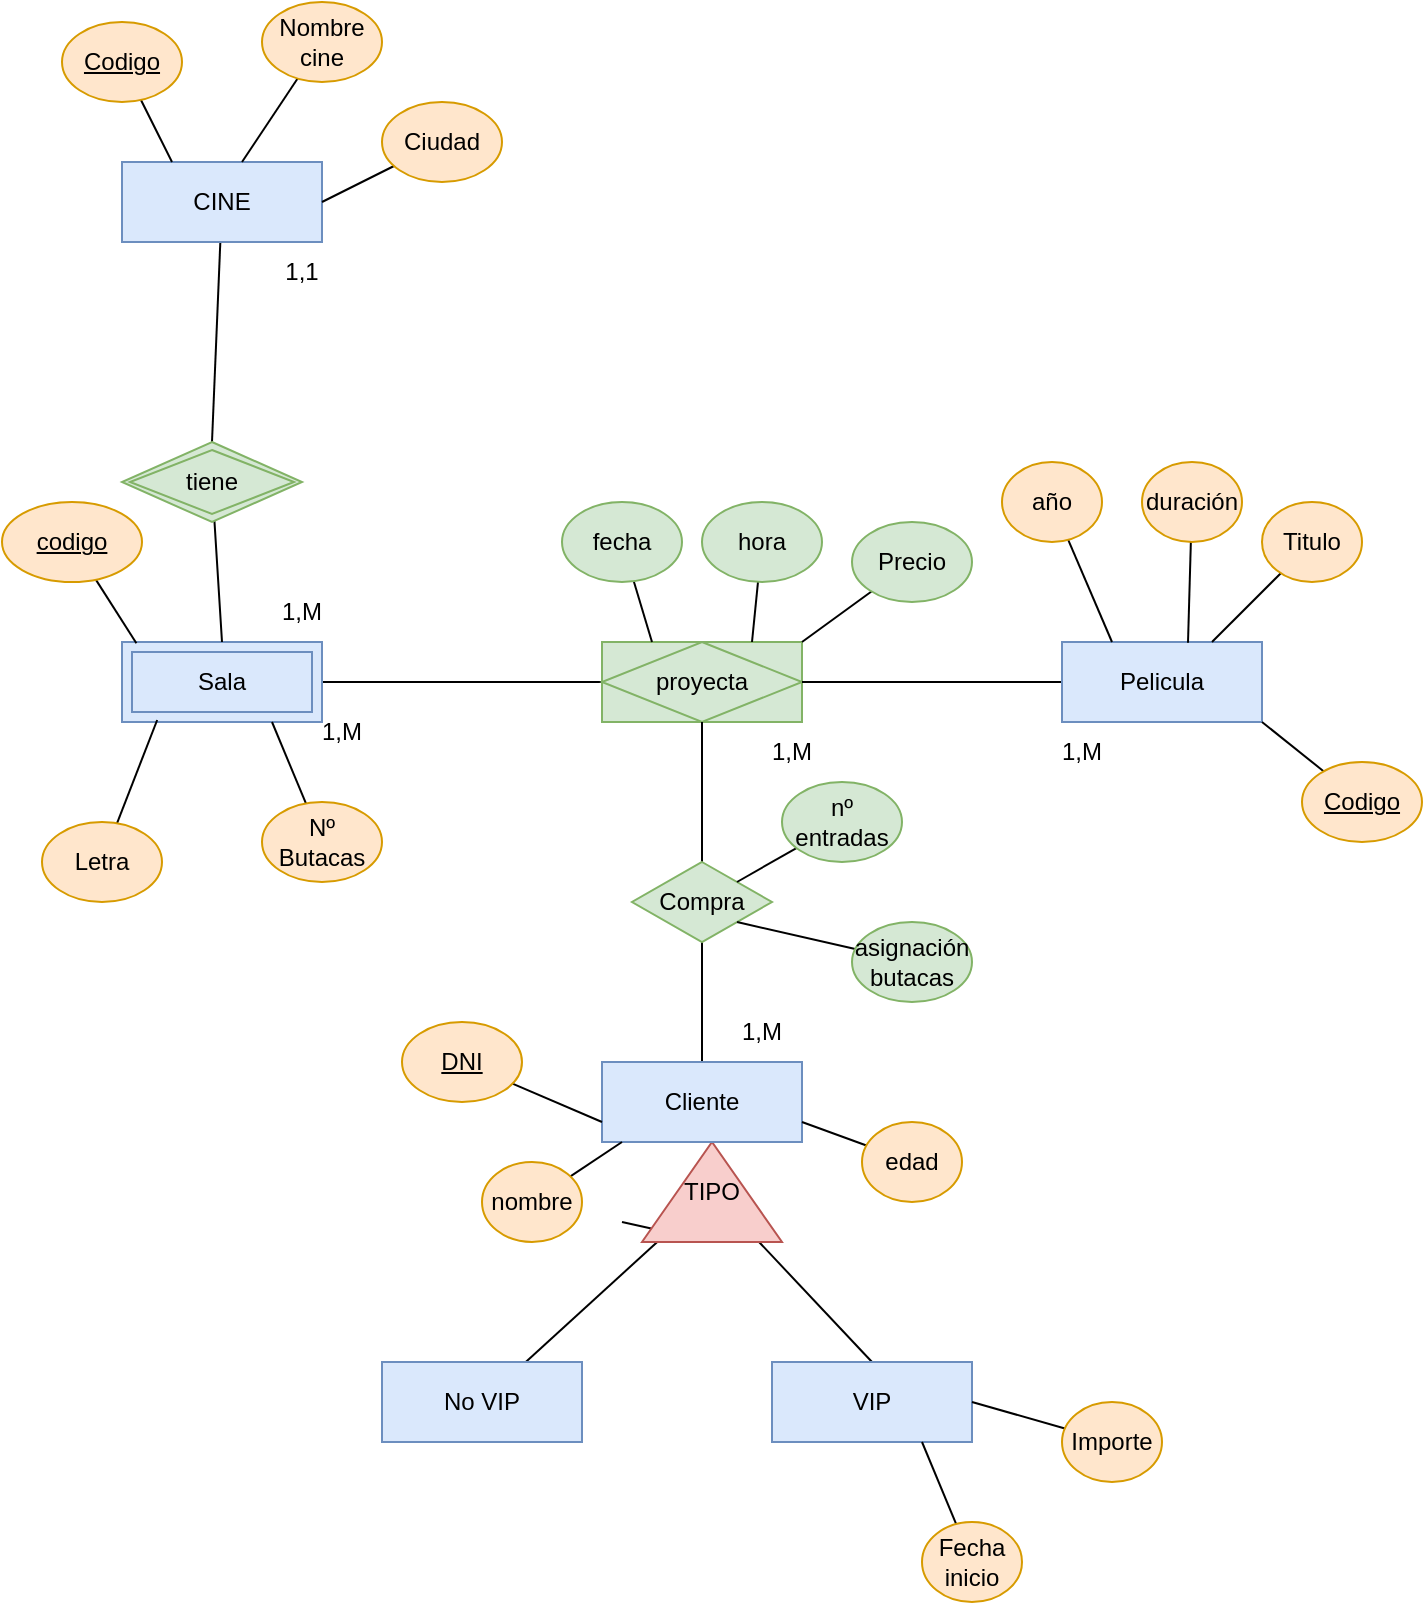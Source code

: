 <mxfile version="20.5.3" type="device"><diagram id="R2lEEEUBdFMjLlhIrx00" name="Page-1"><mxGraphModel dx="1038" dy="579" grid="1" gridSize="10" guides="1" tooltips="1" connect="1" arrows="1" fold="1" page="1" pageScale="1" pageWidth="850" pageHeight="1100" math="0" shadow="0" extFonts="Permanent Marker^https://fonts.googleapis.com/css?family=Permanent+Marker"><root><mxCell id="0"/><mxCell id="1" parent="0"/><mxCell id="hO4VgpUfnktBZBa2ktyh-5" style="rounded=0;orthogonalLoop=1;jettySize=auto;html=1;entryX=0.5;entryY=0;entryDx=0;entryDy=0;endArrow=none;endFill=0;" parent="1" source="hO4VgpUfnktBZBa2ktyh-1" target="hO4VgpUfnktBZBa2ktyh-4" edge="1"><mxGeometry relative="1" as="geometry"/></mxCell><mxCell id="hO4VgpUfnktBZBa2ktyh-1" value="CINE" style="whiteSpace=wrap;html=1;align=center;fillColor=#dae8fc;strokeColor=#6c8ebf;" parent="1" vertex="1"><mxGeometry x="70" y="120" width="100" height="40" as="geometry"/></mxCell><mxCell id="hO4VgpUfnktBZBa2ktyh-8" style="edgeStyle=none;rounded=0;orthogonalLoop=1;jettySize=auto;html=1;entryX=0;entryY=0.5;entryDx=0;entryDy=0;endArrow=none;endFill=0;" parent="1" source="hO4VgpUfnktBZBa2ktyh-3" target="hO4VgpUfnktBZBa2ktyh-7" edge="1"><mxGeometry relative="1" as="geometry"/></mxCell><mxCell id="hO4VgpUfnktBZBa2ktyh-3" value="Sala" style="shape=ext;margin=3;double=1;whiteSpace=wrap;html=1;align=center;fillColor=#dae8fc;strokeColor=#6c8ebf;" parent="1" vertex="1"><mxGeometry x="70" y="360" width="100" height="40" as="geometry"/></mxCell><mxCell id="hO4VgpUfnktBZBa2ktyh-6" style="edgeStyle=none;rounded=0;orthogonalLoop=1;jettySize=auto;html=1;entryX=0.5;entryY=0;entryDx=0;entryDy=0;endArrow=none;endFill=0;" parent="1" source="hO4VgpUfnktBZBa2ktyh-4" target="hO4VgpUfnktBZBa2ktyh-3" edge="1"><mxGeometry relative="1" as="geometry"/></mxCell><mxCell id="hO4VgpUfnktBZBa2ktyh-4" value="tiene" style="shape=rhombus;double=1;perimeter=rhombusPerimeter;whiteSpace=wrap;html=1;align=center;fillColor=#d5e8d4;strokeColor=#82b366;" parent="1" vertex="1"><mxGeometry x="70" y="260" width="90" height="40" as="geometry"/></mxCell><mxCell id="hO4VgpUfnktBZBa2ktyh-7" value="proyecta" style="shape=associativeEntity;whiteSpace=wrap;html=1;align=center;fillColor=#d5e8d4;strokeColor=#82b366;" parent="1" vertex="1"><mxGeometry x="310" y="360" width="100" height="40" as="geometry"/></mxCell><mxCell id="hO4VgpUfnktBZBa2ktyh-9" value="Cliente" style="whiteSpace=wrap;html=1;align=center;" parent="1" vertex="1"><mxGeometry x="310" y="570" width="100" height="40" as="geometry"/></mxCell><mxCell id="hO4VgpUfnktBZBa2ktyh-12" style="edgeStyle=none;rounded=0;orthogonalLoop=1;jettySize=auto;html=1;entryX=1;entryY=0.5;entryDx=0;entryDy=0;endArrow=none;endFill=0;" parent="1" source="hO4VgpUfnktBZBa2ktyh-10" target="hO4VgpUfnktBZBa2ktyh-7" edge="1"><mxGeometry relative="1" as="geometry"/></mxCell><mxCell id="hO4VgpUfnktBZBa2ktyh-10" value="Pelicula" style="whiteSpace=wrap;html=1;align=center;fillColor=#dae8fc;strokeColor=#6c8ebf;" parent="1" vertex="1"><mxGeometry x="540" y="360" width="100" height="40" as="geometry"/></mxCell><mxCell id="hO4VgpUfnktBZBa2ktyh-14" style="edgeStyle=none;rounded=0;orthogonalLoop=1;jettySize=auto;html=1;entryX=0.5;entryY=1;entryDx=0;entryDy=0;endArrow=none;endFill=0;" parent="1" source="hO4VgpUfnktBZBa2ktyh-13" target="hO4VgpUfnktBZBa2ktyh-7" edge="1"><mxGeometry relative="1" as="geometry"/></mxCell><mxCell id="hO4VgpUfnktBZBa2ktyh-15" style="edgeStyle=none;rounded=0;orthogonalLoop=1;jettySize=auto;html=1;endArrow=none;endFill=0;" parent="1" source="hO4VgpUfnktBZBa2ktyh-13" target="hO4VgpUfnktBZBa2ktyh-9" edge="1"><mxGeometry relative="1" as="geometry"/></mxCell><mxCell id="hO4VgpUfnktBZBa2ktyh-13" value="Compra" style="shape=rhombus;perimeter=rhombusPerimeter;whiteSpace=wrap;html=1;align=center;fillColor=#d5e8d4;strokeColor=#82b366;" parent="1" vertex="1"><mxGeometry x="325" y="470" width="70" height="40" as="geometry"/></mxCell><mxCell id="hO4VgpUfnktBZBa2ktyh-18" style="edgeStyle=none;rounded=0;orthogonalLoop=1;jettySize=auto;html=1;endArrow=none;endFill=0;" parent="1" source="hO4VgpUfnktBZBa2ktyh-16" target="hO4VgpUfnktBZBa2ktyh-17" edge="1"><mxGeometry relative="1" as="geometry"/></mxCell><mxCell id="hO4VgpUfnktBZBa2ktyh-20" style="edgeStyle=none;rounded=0;orthogonalLoop=1;jettySize=auto;html=1;entryX=0.5;entryY=0;entryDx=0;entryDy=0;endArrow=none;endFill=0;" parent="1" source="hO4VgpUfnktBZBa2ktyh-16" target="hO4VgpUfnktBZBa2ktyh-19" edge="1"><mxGeometry relative="1" as="geometry"/></mxCell><mxCell id="hO4VgpUfnktBZBa2ktyh-71" style="edgeStyle=none;rounded=0;orthogonalLoop=1;jettySize=auto;html=1;exitX=0;exitY=0.5;exitDx=0;exitDy=0;endArrow=none;endFill=0;" parent="1" source="hO4VgpUfnktBZBa2ktyh-16" edge="1"><mxGeometry relative="1" as="geometry"><mxPoint x="320" y="650" as="targetPoint"/></mxGeometry></mxCell><mxCell id="hO4VgpUfnktBZBa2ktyh-16" value="TIPO" style="triangle;whiteSpace=wrap;html=1;direction=north;fillColor=#f8cecc;strokeColor=#b85450;" parent="1" vertex="1"><mxGeometry x="330" y="610" width="70" height="50" as="geometry"/></mxCell><mxCell id="hO4VgpUfnktBZBa2ktyh-17" value="No VIP" style="whiteSpace=wrap;html=1;align=center;" parent="1" vertex="1"><mxGeometry x="200" y="720" width="100" height="40" as="geometry"/></mxCell><mxCell id="hO4VgpUfnktBZBa2ktyh-19" value="VIP" style="whiteSpace=wrap;html=1;align=center;" parent="1" vertex="1"><mxGeometry x="395" y="720" width="100" height="40" as="geometry"/></mxCell><mxCell id="hO4VgpUfnktBZBa2ktyh-21" value="Cliente" style="whiteSpace=wrap;html=1;align=center;fillColor=#dae8fc;strokeColor=#6c8ebf;" parent="1" vertex="1"><mxGeometry x="310" y="570" width="100" height="40" as="geometry"/></mxCell><mxCell id="hO4VgpUfnktBZBa2ktyh-22" value="VIP" style="whiteSpace=wrap;html=1;align=center;fillColor=#dae8fc;strokeColor=#6c8ebf;" parent="1" vertex="1"><mxGeometry x="395" y="720" width="100" height="40" as="geometry"/></mxCell><mxCell id="hO4VgpUfnktBZBa2ktyh-23" value="No VIP" style="whiteSpace=wrap;html=1;align=center;fillColor=#dae8fc;strokeColor=#6c8ebf;" parent="1" vertex="1"><mxGeometry x="200" y="720" width="100" height="40" as="geometry"/></mxCell><mxCell id="hO4VgpUfnktBZBa2ktyh-31" style="edgeStyle=none;rounded=0;orthogonalLoop=1;jettySize=auto;html=1;entryX=0.25;entryY=0;entryDx=0;entryDy=0;endArrow=none;endFill=0;" parent="1" source="hO4VgpUfnktBZBa2ktyh-24" target="hO4VgpUfnktBZBa2ktyh-1" edge="1"><mxGeometry relative="1" as="geometry"/></mxCell><mxCell id="hO4VgpUfnktBZBa2ktyh-24" value="Codigo" style="ellipse;whiteSpace=wrap;html=1;align=center;fontStyle=4;fillColor=#ffe6cc;strokeColor=#d79b00;" parent="1" vertex="1"><mxGeometry x="40" y="50" width="60" height="40" as="geometry"/></mxCell><mxCell id="hO4VgpUfnktBZBa2ktyh-30" style="edgeStyle=none;rounded=0;orthogonalLoop=1;jettySize=auto;html=1;entryX=1;entryY=1;entryDx=0;entryDy=0;endArrow=none;endFill=0;" parent="1" source="hO4VgpUfnktBZBa2ktyh-26" target="hO4VgpUfnktBZBa2ktyh-10" edge="1"><mxGeometry relative="1" as="geometry"/></mxCell><mxCell id="hO4VgpUfnktBZBa2ktyh-26" value="Codigo" style="ellipse;whiteSpace=wrap;html=1;align=center;fontStyle=4;fillColor=#ffe6cc;strokeColor=#d79b00;" parent="1" vertex="1"><mxGeometry x="660" y="420" width="60" height="40" as="geometry"/></mxCell><mxCell id="hO4VgpUfnktBZBa2ktyh-28" style="edgeStyle=none;rounded=0;orthogonalLoop=1;jettySize=auto;html=1;entryX=0;entryY=0.75;entryDx=0;entryDy=0;endArrow=none;endFill=0;" parent="1" source="hO4VgpUfnktBZBa2ktyh-27" target="hO4VgpUfnktBZBa2ktyh-21" edge="1"><mxGeometry relative="1" as="geometry"/></mxCell><mxCell id="hO4VgpUfnktBZBa2ktyh-27" value="DNI" style="ellipse;whiteSpace=wrap;html=1;align=center;fontStyle=4;fillColor=#ffe6cc;strokeColor=#d79b00;" parent="1" vertex="1"><mxGeometry x="210" y="550" width="60" height="40" as="geometry"/></mxCell><mxCell id="hO4VgpUfnktBZBa2ktyh-33" style="edgeStyle=none;rounded=0;orthogonalLoop=1;jettySize=auto;html=1;entryX=0.176;entryY=0.975;entryDx=0;entryDy=0;entryPerimeter=0;endArrow=none;endFill=0;" parent="1" source="hO4VgpUfnktBZBa2ktyh-32" target="hO4VgpUfnktBZBa2ktyh-3" edge="1"><mxGeometry relative="1" as="geometry"/></mxCell><mxCell id="hO4VgpUfnktBZBa2ktyh-32" value="Letra" style="ellipse;whiteSpace=wrap;html=1;align=center;fillColor=#ffe6cc;strokeColor=#d79b00;" parent="1" vertex="1"><mxGeometry x="30" y="450" width="60" height="40" as="geometry"/></mxCell><mxCell id="hO4VgpUfnktBZBa2ktyh-35" style="edgeStyle=none;rounded=0;orthogonalLoop=1;jettySize=auto;html=1;entryX=0.75;entryY=1;entryDx=0;entryDy=0;endArrow=none;endFill=0;" parent="1" source="hO4VgpUfnktBZBa2ktyh-34" target="hO4VgpUfnktBZBa2ktyh-3" edge="1"><mxGeometry relative="1" as="geometry"/></mxCell><mxCell id="hO4VgpUfnktBZBa2ktyh-34" value="Nº Butacas" style="ellipse;whiteSpace=wrap;html=1;align=center;fillColor=#ffe6cc;strokeColor=#d79b00;" parent="1" vertex="1"><mxGeometry x="140" y="440" width="60" height="40" as="geometry"/></mxCell><mxCell id="hO4VgpUfnktBZBa2ktyh-37" style="edgeStyle=none;rounded=0;orthogonalLoop=1;jettySize=auto;html=1;endArrow=none;endFill=0;" parent="1" source="hO4VgpUfnktBZBa2ktyh-36" edge="1"><mxGeometry relative="1" as="geometry"><mxPoint x="130" y="120" as="targetPoint"/></mxGeometry></mxCell><mxCell id="hO4VgpUfnktBZBa2ktyh-36" value="Nombre cine" style="ellipse;whiteSpace=wrap;html=1;align=center;fillColor=#ffe6cc;strokeColor=#d79b00;" parent="1" vertex="1"><mxGeometry x="140" y="40" width="60" height="40" as="geometry"/></mxCell><mxCell id="hO4VgpUfnktBZBa2ktyh-39" style="edgeStyle=none;rounded=0;orthogonalLoop=1;jettySize=auto;html=1;entryX=1;entryY=0.5;entryDx=0;entryDy=0;endArrow=none;endFill=0;" parent="1" source="hO4VgpUfnktBZBa2ktyh-38" target="hO4VgpUfnktBZBa2ktyh-1" edge="1"><mxGeometry relative="1" as="geometry"/></mxCell><mxCell id="hO4VgpUfnktBZBa2ktyh-38" value="Ciudad" style="ellipse;whiteSpace=wrap;html=1;align=center;fillColor=#ffe6cc;strokeColor=#d79b00;" parent="1" vertex="1"><mxGeometry x="200" y="90" width="60" height="40" as="geometry"/></mxCell><mxCell id="hO4VgpUfnktBZBa2ktyh-43" style="edgeStyle=none;rounded=0;orthogonalLoop=1;jettySize=auto;html=1;entryX=0.25;entryY=0;entryDx=0;entryDy=0;endArrow=none;endFill=0;" parent="1" source="hO4VgpUfnktBZBa2ktyh-40" target="hO4VgpUfnktBZBa2ktyh-7" edge="1"><mxGeometry relative="1" as="geometry"/></mxCell><mxCell id="hO4VgpUfnktBZBa2ktyh-40" value="fecha" style="ellipse;whiteSpace=wrap;html=1;align=center;fillColor=#d5e8d4;strokeColor=#82b366;" parent="1" vertex="1"><mxGeometry x="290" y="290" width="60" height="40" as="geometry"/></mxCell><mxCell id="hO4VgpUfnktBZBa2ktyh-42" style="edgeStyle=none;rounded=0;orthogonalLoop=1;jettySize=auto;html=1;entryX=0.75;entryY=0;entryDx=0;entryDy=0;endArrow=none;endFill=0;" parent="1" source="hO4VgpUfnktBZBa2ktyh-41" target="hO4VgpUfnktBZBa2ktyh-7" edge="1"><mxGeometry relative="1" as="geometry"/></mxCell><mxCell id="hO4VgpUfnktBZBa2ktyh-41" value="hora" style="ellipse;whiteSpace=wrap;html=1;align=center;fillColor=#d5e8d4;strokeColor=#82b366;" parent="1" vertex="1"><mxGeometry x="360" y="290" width="60" height="40" as="geometry"/></mxCell><mxCell id="hO4VgpUfnktBZBa2ktyh-45" style="edgeStyle=none;rounded=0;orthogonalLoop=1;jettySize=auto;html=1;entryX=1;entryY=0;entryDx=0;entryDy=0;endArrow=none;endFill=0;" parent="1" source="hO4VgpUfnktBZBa2ktyh-44" target="hO4VgpUfnktBZBa2ktyh-7" edge="1"><mxGeometry relative="1" as="geometry"/></mxCell><mxCell id="hO4VgpUfnktBZBa2ktyh-44" value="Precio" style="ellipse;whiteSpace=wrap;html=1;align=center;fillColor=#d5e8d4;strokeColor=#82b366;" parent="1" vertex="1"><mxGeometry x="435" y="300" width="60" height="40" as="geometry"/></mxCell><mxCell id="hO4VgpUfnktBZBa2ktyh-47" style="edgeStyle=none;rounded=0;orthogonalLoop=1;jettySize=auto;html=1;entryX=0.75;entryY=0;entryDx=0;entryDy=0;endArrow=none;endFill=0;" parent="1" source="hO4VgpUfnktBZBa2ktyh-46" target="hO4VgpUfnktBZBa2ktyh-10" edge="1"><mxGeometry relative="1" as="geometry"/></mxCell><mxCell id="hO4VgpUfnktBZBa2ktyh-46" value="Titulo" style="ellipse;whiteSpace=wrap;html=1;align=center;fillColor=#ffe6cc;strokeColor=#d79b00;" parent="1" vertex="1"><mxGeometry x="640" y="290" width="50" height="40" as="geometry"/></mxCell><mxCell id="hO4VgpUfnktBZBa2ktyh-49" style="edgeStyle=none;rounded=0;orthogonalLoop=1;jettySize=auto;html=1;entryX=0.25;entryY=0;entryDx=0;entryDy=0;endArrow=none;endFill=0;" parent="1" source="hO4VgpUfnktBZBa2ktyh-48" target="hO4VgpUfnktBZBa2ktyh-10" edge="1"><mxGeometry relative="1" as="geometry"/></mxCell><mxCell id="hO4VgpUfnktBZBa2ktyh-48" value="año" style="ellipse;whiteSpace=wrap;html=1;align=center;fillColor=#ffe6cc;strokeColor=#d79b00;" parent="1" vertex="1"><mxGeometry x="510" y="270" width="50" height="40" as="geometry"/></mxCell><mxCell id="hO4VgpUfnktBZBa2ktyh-51" style="edgeStyle=none;rounded=0;orthogonalLoop=1;jettySize=auto;html=1;entryX=0.63;entryY=0.01;entryDx=0;entryDy=0;entryPerimeter=0;endArrow=none;endFill=0;" parent="1" source="hO4VgpUfnktBZBa2ktyh-50" target="hO4VgpUfnktBZBa2ktyh-10" edge="1"><mxGeometry relative="1" as="geometry"/></mxCell><mxCell id="hO4VgpUfnktBZBa2ktyh-50" value="duración" style="ellipse;whiteSpace=wrap;html=1;align=center;fillColor=#ffe6cc;strokeColor=#d79b00;" parent="1" vertex="1"><mxGeometry x="580" y="270" width="50" height="40" as="geometry"/></mxCell><mxCell id="hO4VgpUfnktBZBa2ktyh-53" style="edgeStyle=none;rounded=0;orthogonalLoop=1;jettySize=auto;html=1;entryX=1;entryY=0;entryDx=0;entryDy=0;endArrow=none;endFill=0;" parent="1" source="hO4VgpUfnktBZBa2ktyh-52" target="hO4VgpUfnktBZBa2ktyh-13" edge="1"><mxGeometry relative="1" as="geometry"/></mxCell><mxCell id="hO4VgpUfnktBZBa2ktyh-52" value="nº entradas" style="ellipse;whiteSpace=wrap;html=1;align=center;fillColor=#d5e8d4;strokeColor=#82b366;" parent="1" vertex="1"><mxGeometry x="400" y="430" width="60" height="40" as="geometry"/></mxCell><mxCell id="hO4VgpUfnktBZBa2ktyh-55" style="edgeStyle=none;rounded=0;orthogonalLoop=1;jettySize=auto;html=1;entryX=1;entryY=1;entryDx=0;entryDy=0;endArrow=none;endFill=0;" parent="1" source="hO4VgpUfnktBZBa2ktyh-54" target="hO4VgpUfnktBZBa2ktyh-13" edge="1"><mxGeometry relative="1" as="geometry"/></mxCell><mxCell id="hO4VgpUfnktBZBa2ktyh-54" value="asignación butacas" style="ellipse;whiteSpace=wrap;html=1;align=center;fillColor=#d5e8d4;strokeColor=#82b366;" parent="1" vertex="1"><mxGeometry x="435" y="500" width="60" height="40" as="geometry"/></mxCell><mxCell id="hO4VgpUfnktBZBa2ktyh-57" style="edgeStyle=none;rounded=0;orthogonalLoop=1;jettySize=auto;html=1;entryX=0.1;entryY=1;entryDx=0;entryDy=0;entryPerimeter=0;endArrow=none;endFill=0;" parent="1" source="hO4VgpUfnktBZBa2ktyh-56" target="hO4VgpUfnktBZBa2ktyh-21" edge="1"><mxGeometry relative="1" as="geometry"/></mxCell><mxCell id="hO4VgpUfnktBZBa2ktyh-56" value="nombre" style="ellipse;whiteSpace=wrap;html=1;align=center;fillColor=#ffe6cc;strokeColor=#d79b00;" parent="1" vertex="1"><mxGeometry x="250" y="620" width="50" height="40" as="geometry"/></mxCell><mxCell id="hO4VgpUfnktBZBa2ktyh-59" style="edgeStyle=none;rounded=0;orthogonalLoop=1;jettySize=auto;html=1;entryX=1;entryY=0.75;entryDx=0;entryDy=0;endArrow=none;endFill=0;" parent="1" source="hO4VgpUfnktBZBa2ktyh-58" target="hO4VgpUfnktBZBa2ktyh-21" edge="1"><mxGeometry relative="1" as="geometry"/></mxCell><mxCell id="hO4VgpUfnktBZBa2ktyh-58" value="edad" style="ellipse;whiteSpace=wrap;html=1;align=center;fillColor=#ffe6cc;strokeColor=#d79b00;" parent="1" vertex="1"><mxGeometry x="440" y="600" width="50" height="40" as="geometry"/></mxCell><mxCell id="hO4VgpUfnktBZBa2ktyh-61" style="edgeStyle=none;rounded=0;orthogonalLoop=1;jettySize=auto;html=1;entryX=1;entryY=0.5;entryDx=0;entryDy=0;endArrow=none;endFill=0;" parent="1" source="hO4VgpUfnktBZBa2ktyh-60" target="hO4VgpUfnktBZBa2ktyh-22" edge="1"><mxGeometry relative="1" as="geometry"/></mxCell><mxCell id="hO4VgpUfnktBZBa2ktyh-60" value="Importe" style="ellipse;whiteSpace=wrap;html=1;align=center;fillColor=#ffe6cc;strokeColor=#d79b00;" parent="1" vertex="1"><mxGeometry x="540" y="740" width="50" height="40" as="geometry"/></mxCell><mxCell id="hO4VgpUfnktBZBa2ktyh-63" style="edgeStyle=none;rounded=0;orthogonalLoop=1;jettySize=auto;html=1;entryX=0.75;entryY=1;entryDx=0;entryDy=0;endArrow=none;endFill=0;" parent="1" source="hO4VgpUfnktBZBa2ktyh-62" target="hO4VgpUfnktBZBa2ktyh-22" edge="1"><mxGeometry relative="1" as="geometry"/></mxCell><mxCell id="hO4VgpUfnktBZBa2ktyh-62" value="Fecha inicio" style="ellipse;whiteSpace=wrap;html=1;align=center;fillColor=#ffe6cc;strokeColor=#d79b00;" parent="1" vertex="1"><mxGeometry x="470" y="800" width="50" height="40" as="geometry"/></mxCell><mxCell id="hO4VgpUfnktBZBa2ktyh-64" value="1,M" style="text;html=1;strokeColor=none;fillColor=none;align=center;verticalAlign=middle;whiteSpace=wrap;rounded=0;" parent="1" vertex="1"><mxGeometry x="130" y="330" width="60" height="30" as="geometry"/></mxCell><mxCell id="hO4VgpUfnktBZBa2ktyh-65" value="1,1" style="text;html=1;strokeColor=none;fillColor=none;align=center;verticalAlign=middle;whiteSpace=wrap;rounded=0;" parent="1" vertex="1"><mxGeometry x="130" y="160" width="60" height="30" as="geometry"/></mxCell><mxCell id="hO4VgpUfnktBZBa2ktyh-66" value="1,M" style="text;html=1;strokeColor=none;fillColor=none;align=center;verticalAlign=middle;whiteSpace=wrap;rounded=0;" parent="1" vertex="1"><mxGeometry x="520" y="400" width="60" height="30" as="geometry"/></mxCell><mxCell id="hO4VgpUfnktBZBa2ktyh-68" value="1,M" style="text;html=1;strokeColor=none;fillColor=none;align=center;verticalAlign=middle;whiteSpace=wrap;rounded=0;" parent="1" vertex="1"><mxGeometry x="150" y="390" width="60" height="30" as="geometry"/></mxCell><mxCell id="hO4VgpUfnktBZBa2ktyh-69" value="1,M" style="text;html=1;strokeColor=none;fillColor=none;align=center;verticalAlign=middle;whiteSpace=wrap;rounded=0;" parent="1" vertex="1"><mxGeometry x="375" y="400" width="60" height="30" as="geometry"/></mxCell><mxCell id="hO4VgpUfnktBZBa2ktyh-70" value="1,M" style="text;html=1;strokeColor=none;fillColor=none;align=center;verticalAlign=middle;whiteSpace=wrap;rounded=0;" parent="1" vertex="1"><mxGeometry x="360" y="540" width="60" height="30" as="geometry"/></mxCell><mxCell id="OODppuZXHQQFucq5CPXl-3" style="edgeStyle=none;rounded=0;orthogonalLoop=1;jettySize=auto;html=1;entryX=0.072;entryY=0.015;entryDx=0;entryDy=0;entryPerimeter=0;endArrow=none;endFill=0;" edge="1" parent="1" source="OODppuZXHQQFucq5CPXl-2" target="hO4VgpUfnktBZBa2ktyh-3"><mxGeometry relative="1" as="geometry"/></mxCell><mxCell id="OODppuZXHQQFucq5CPXl-2" value="codigo" style="ellipse;whiteSpace=wrap;html=1;align=center;fontStyle=4;fillColor=#ffe6cc;strokeColor=#d79b00;" vertex="1" parent="1"><mxGeometry x="10" y="290" width="70" height="40" as="geometry"/></mxCell></root></mxGraphModel></diagram></mxfile>